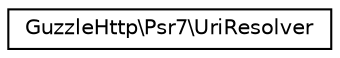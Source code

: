 digraph "Graphical Class Hierarchy"
{
  edge [fontname="Helvetica",fontsize="10",labelfontname="Helvetica",labelfontsize="10"];
  node [fontname="Helvetica",fontsize="10",shape=record];
  rankdir="LR";
  Node0 [label="GuzzleHttp\\Psr7\\UriResolver",height=0.2,width=0.4,color="black", fillcolor="white", style="filled",URL="$classGuzzleHttp_1_1Psr7_1_1UriResolver.html"];
}
